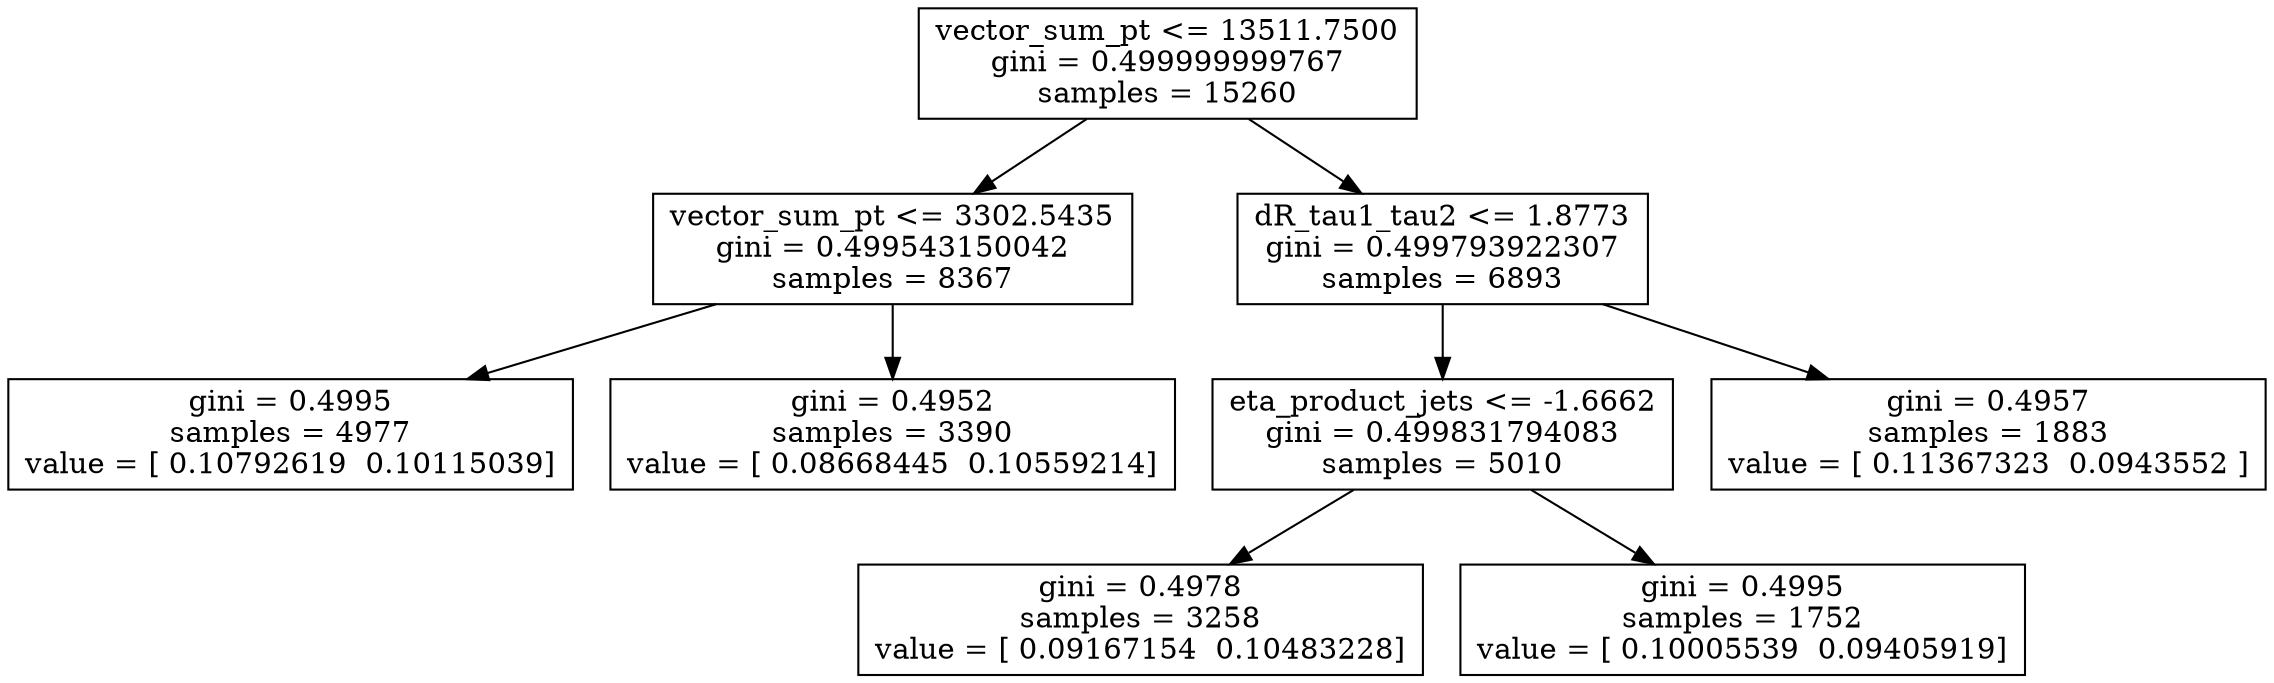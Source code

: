 digraph Tree {
0 [label="vector_sum_pt <= 13511.7500\ngini = 0.499999999767\nsamples = 15260", shape="box"] ;
1 [label="vector_sum_pt <= 3302.5435\ngini = 0.499543150042\nsamples = 8367", shape="box"] ;
0 -> 1 ;
2 [label="gini = 0.4995\nsamples = 4977\nvalue = [ 0.10792619  0.10115039]", shape="box"] ;
1 -> 2 ;
3 [label="gini = 0.4952\nsamples = 3390\nvalue = [ 0.08668445  0.10559214]", shape="box"] ;
1 -> 3 ;
4 [label="dR_tau1_tau2 <= 1.8773\ngini = 0.499793922307\nsamples = 6893", shape="box"] ;
0 -> 4 ;
5 [label="eta_product_jets <= -1.6662\ngini = 0.499831794083\nsamples = 5010", shape="box"] ;
4 -> 5 ;
6 [label="gini = 0.4978\nsamples = 3258\nvalue = [ 0.09167154  0.10483228]", shape="box"] ;
5 -> 6 ;
7 [label="gini = 0.4995\nsamples = 1752\nvalue = [ 0.10005539  0.09405919]", shape="box"] ;
5 -> 7 ;
8 [label="gini = 0.4957\nsamples = 1883\nvalue = [ 0.11367323  0.0943552 ]", shape="box"] ;
4 -> 8 ;
}
